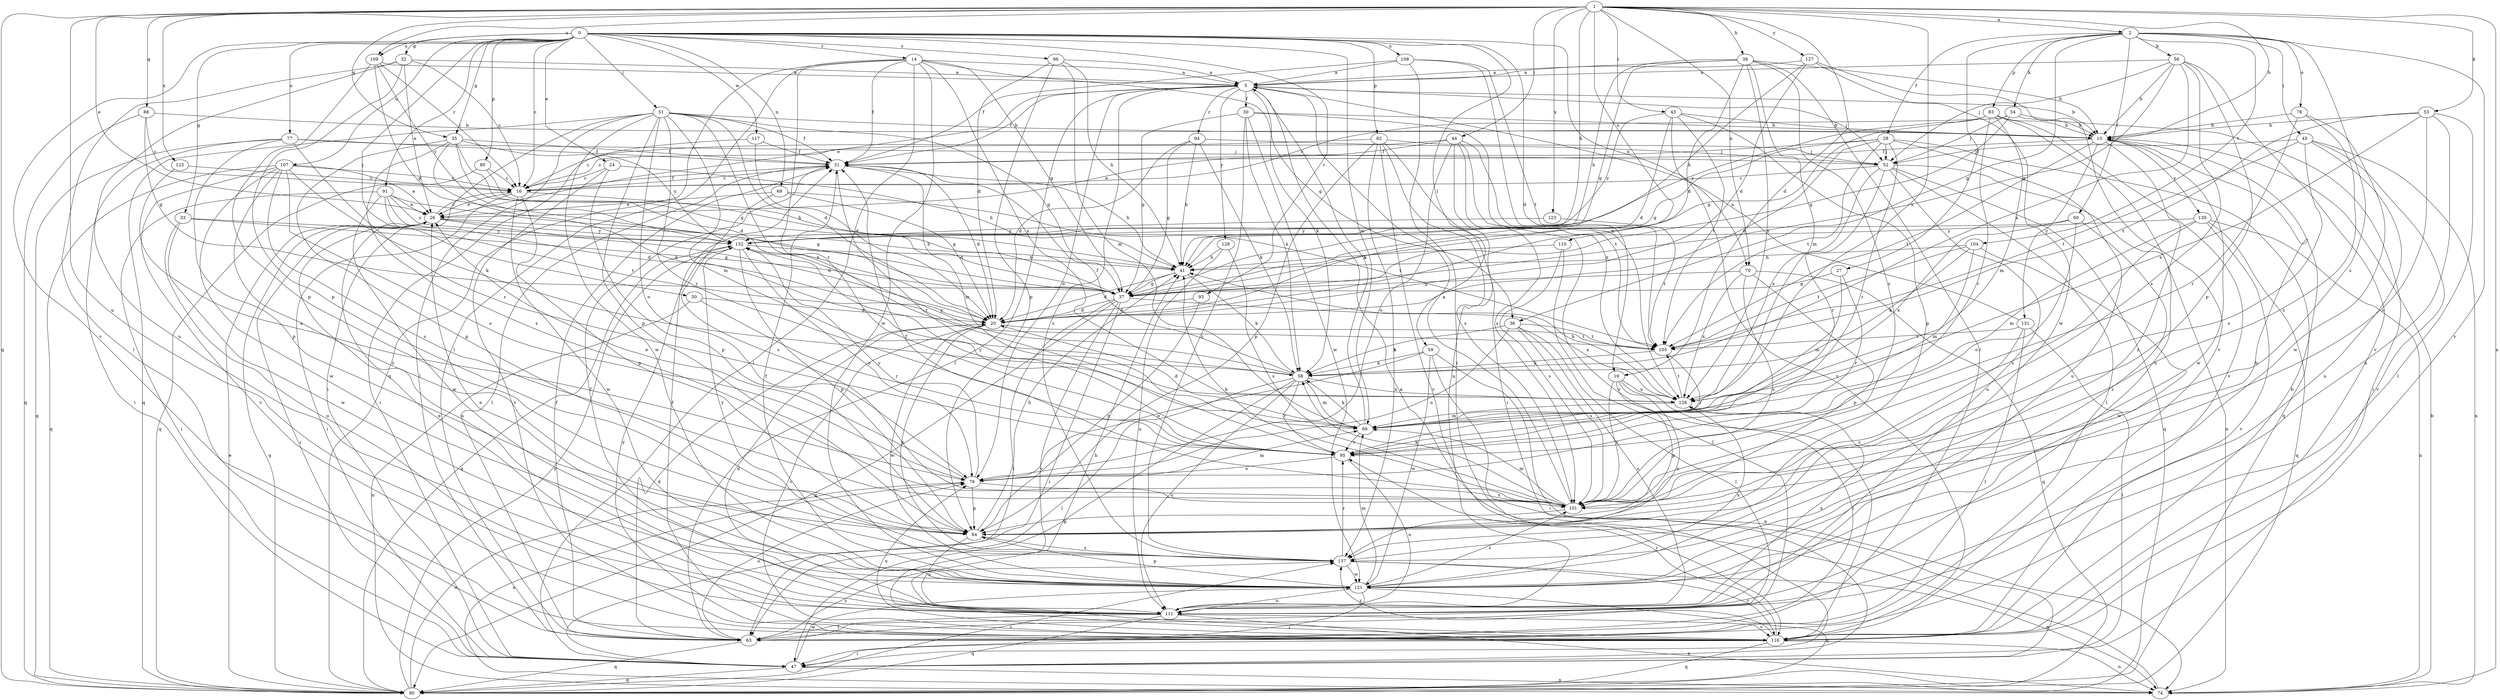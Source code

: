 strict digraph  {
0;
1;
2;
5;
10;
14;
16;
19;
20;
24;
26;
27;
28;
30;
31;
32;
33;
35;
36;
37;
38;
41;
43;
44;
45;
47;
50;
51;
52;
53;
54;
56;
58;
59;
60;
63;
68;
69;
70;
74;
77;
78;
79;
80;
82;
83;
84;
88;
90;
91;
93;
94;
95;
96;
101;
104;
105;
107;
108;
109;
110;
111;
116;
117;
121;
123;
125;
126;
127;
128;
130;
131;
132;
137;
0 -> 14  [label=c];
0 -> 16  [label=c];
0 -> 19  [label=d];
0 -> 24  [label=e];
0 -> 32  [label=g];
0 -> 33  [label=g];
0 -> 35  [label=g];
0 -> 50  [label=j];
0 -> 51  [label=j];
0 -> 59  [label=l];
0 -> 68  [label=m];
0 -> 69  [label=n];
0 -> 70  [label=n];
0 -> 77  [label=o];
0 -> 80  [label=p];
0 -> 82  [label=p];
0 -> 91  [label=r];
0 -> 93  [label=r];
0 -> 96  [label=s];
0 -> 107  [label=u];
0 -> 108  [label=u];
0 -> 109  [label=u];
0 -> 116  [label=v];
0 -> 117  [label=w];
1 -> 2  [label=a];
1 -> 10  [label=b];
1 -> 19  [label=d];
1 -> 26  [label=e];
1 -> 35  [label=g];
1 -> 38  [label=h];
1 -> 41  [label=h];
1 -> 43  [label=i];
1 -> 44  [label=i];
1 -> 53  [label=k];
1 -> 70  [label=n];
1 -> 74  [label=n];
1 -> 88  [label=q];
1 -> 90  [label=q];
1 -> 109  [label=u];
1 -> 110  [label=u];
1 -> 111  [label=u];
1 -> 123  [label=x];
1 -> 125  [label=x];
1 -> 126  [label=x];
1 -> 127  [label=y];
2 -> 27  [label=f];
2 -> 28  [label=f];
2 -> 36  [label=g];
2 -> 45  [label=i];
2 -> 54  [label=k];
2 -> 56  [label=k];
2 -> 60  [label=l];
2 -> 78  [label=o];
2 -> 83  [label=p];
2 -> 101  [label=s];
2 -> 104  [label=t];
2 -> 116  [label=v];
5 -> 10  [label=b];
5 -> 26  [label=e];
5 -> 30  [label=f];
5 -> 31  [label=f];
5 -> 52  [label=j];
5 -> 58  [label=k];
5 -> 63  [label=l];
5 -> 79  [label=o];
5 -> 94  [label=r];
5 -> 128  [label=y];
5 -> 137  [label=z];
10 -> 31  [label=f];
10 -> 105  [label=t];
10 -> 121  [label=w];
10 -> 130  [label=y];
10 -> 131  [label=y];
10 -> 137  [label=z];
14 -> 5  [label=a];
14 -> 31  [label=f];
14 -> 36  [label=g];
14 -> 37  [label=g];
14 -> 47  [label=i];
14 -> 63  [label=l];
14 -> 90  [label=q];
14 -> 95  [label=r];
14 -> 121  [label=w];
14 -> 126  [label=x];
16 -> 26  [label=e];
16 -> 31  [label=f];
16 -> 37  [label=g];
16 -> 47  [label=i];
16 -> 84  [label=p];
16 -> 121  [label=w];
19 -> 63  [label=l];
19 -> 84  [label=p];
19 -> 101  [label=s];
19 -> 126  [label=x];
19 -> 137  [label=z];
20 -> 105  [label=t];
20 -> 116  [label=v];
20 -> 121  [label=w];
20 -> 137  [label=z];
24 -> 16  [label=c];
24 -> 41  [label=h];
24 -> 84  [label=p];
24 -> 116  [label=v];
26 -> 16  [label=c];
26 -> 20  [label=d];
26 -> 41  [label=h];
26 -> 47  [label=i];
26 -> 90  [label=q];
26 -> 111  [label=u];
26 -> 132  [label=y];
27 -> 37  [label=g];
27 -> 68  [label=m];
27 -> 95  [label=r];
28 -> 20  [label=d];
28 -> 26  [label=e];
28 -> 37  [label=g];
28 -> 52  [label=j];
28 -> 90  [label=q];
28 -> 95  [label=r];
28 -> 105  [label=t];
28 -> 111  [label=u];
30 -> 10  [label=b];
30 -> 37  [label=g];
30 -> 58  [label=k];
30 -> 121  [label=w];
30 -> 126  [label=x];
30 -> 137  [label=z];
31 -> 16  [label=c];
31 -> 20  [label=d];
31 -> 41  [label=h];
31 -> 63  [label=l];
31 -> 68  [label=m];
31 -> 95  [label=r];
32 -> 5  [label=a];
32 -> 16  [label=c];
32 -> 26  [label=e];
32 -> 63  [label=l];
32 -> 84  [label=p];
32 -> 111  [label=u];
33 -> 37  [label=g];
33 -> 111  [label=u];
33 -> 121  [label=w];
33 -> 132  [label=y];
35 -> 20  [label=d];
35 -> 31  [label=f];
35 -> 37  [label=g];
35 -> 58  [label=k];
35 -> 84  [label=p];
35 -> 101  [label=s];
35 -> 132  [label=y];
36 -> 58  [label=k];
36 -> 63  [label=l];
36 -> 79  [label=o];
36 -> 101  [label=s];
36 -> 105  [label=t];
36 -> 111  [label=u];
37 -> 20  [label=d];
37 -> 47  [label=i];
37 -> 63  [label=l];
37 -> 90  [label=q];
37 -> 116  [label=v];
37 -> 126  [label=x];
38 -> 5  [label=a];
38 -> 10  [label=b];
38 -> 20  [label=d];
38 -> 37  [label=g];
38 -> 41  [label=h];
38 -> 63  [label=l];
38 -> 68  [label=m];
38 -> 101  [label=s];
38 -> 126  [label=x];
41 -> 20  [label=d];
41 -> 37  [label=g];
41 -> 58  [label=k];
43 -> 10  [label=b];
43 -> 20  [label=d];
43 -> 84  [label=p];
43 -> 105  [label=t];
43 -> 116  [label=v];
43 -> 132  [label=y];
44 -> 16  [label=c];
44 -> 31  [label=f];
44 -> 79  [label=o];
44 -> 101  [label=s];
44 -> 105  [label=t];
44 -> 111  [label=u];
44 -> 116  [label=v];
45 -> 52  [label=j];
45 -> 74  [label=n];
45 -> 101  [label=s];
45 -> 105  [label=t];
45 -> 111  [label=u];
45 -> 116  [label=v];
47 -> 74  [label=n];
47 -> 90  [label=q];
47 -> 121  [label=w];
50 -> 20  [label=d];
50 -> 74  [label=n];
50 -> 95  [label=r];
51 -> 10  [label=b];
51 -> 20  [label=d];
51 -> 31  [label=f];
51 -> 37  [label=g];
51 -> 47  [label=i];
51 -> 63  [label=l];
51 -> 68  [label=m];
51 -> 79  [label=o];
51 -> 84  [label=p];
51 -> 90  [label=q];
51 -> 95  [label=r];
51 -> 121  [label=w];
51 -> 126  [label=x];
52 -> 16  [label=c];
52 -> 63  [label=l];
52 -> 74  [label=n];
52 -> 90  [label=q];
52 -> 95  [label=r];
52 -> 111  [label=u];
52 -> 126  [label=x];
53 -> 10  [label=b];
53 -> 63  [label=l];
53 -> 101  [label=s];
53 -> 105  [label=t];
53 -> 111  [label=u];
53 -> 126  [label=x];
54 -> 10  [label=b];
54 -> 16  [label=c];
54 -> 37  [label=g];
54 -> 47  [label=i];
54 -> 52  [label=j];
56 -> 5  [label=a];
56 -> 10  [label=b];
56 -> 37  [label=g];
56 -> 52  [label=j];
56 -> 58  [label=k];
56 -> 84  [label=p];
56 -> 101  [label=s];
56 -> 116  [label=v];
58 -> 31  [label=f];
58 -> 47  [label=i];
58 -> 63  [label=l];
58 -> 68  [label=m];
58 -> 95  [label=r];
58 -> 111  [label=u];
58 -> 126  [label=x];
58 -> 132  [label=y];
59 -> 47  [label=i];
59 -> 58  [label=k];
59 -> 74  [label=n];
59 -> 79  [label=o];
59 -> 121  [label=w];
60 -> 79  [label=o];
60 -> 126  [label=x];
60 -> 132  [label=y];
60 -> 137  [label=z];
63 -> 20  [label=d];
63 -> 31  [label=f];
63 -> 79  [label=o];
63 -> 90  [label=q];
63 -> 137  [label=z];
68 -> 5  [label=a];
68 -> 20  [label=d];
68 -> 58  [label=k];
68 -> 95  [label=r];
69 -> 20  [label=d];
69 -> 26  [label=e];
69 -> 101  [label=s];
69 -> 105  [label=t];
70 -> 37  [label=g];
70 -> 84  [label=p];
70 -> 90  [label=q];
70 -> 101  [label=s];
70 -> 126  [label=x];
74 -> 5  [label=a];
74 -> 10  [label=b];
74 -> 79  [label=o];
77 -> 31  [label=f];
77 -> 47  [label=i];
77 -> 52  [label=j];
77 -> 84  [label=p];
77 -> 90  [label=q];
77 -> 95  [label=r];
78 -> 10  [label=b];
78 -> 95  [label=r];
78 -> 101  [label=s];
78 -> 121  [label=w];
79 -> 26  [label=e];
79 -> 68  [label=m];
79 -> 84  [label=p];
79 -> 101  [label=s];
79 -> 132  [label=y];
80 -> 16  [label=c];
80 -> 41  [label=h];
80 -> 90  [label=q];
82 -> 16  [label=c];
82 -> 47  [label=i];
82 -> 52  [label=j];
82 -> 84  [label=p];
82 -> 101  [label=s];
82 -> 116  [label=v];
82 -> 137  [label=z];
83 -> 10  [label=b];
83 -> 37  [label=g];
83 -> 68  [label=m];
83 -> 95  [label=r];
83 -> 111  [label=u];
83 -> 116  [label=v];
83 -> 132  [label=y];
84 -> 41  [label=h];
84 -> 111  [label=u];
84 -> 137  [label=z];
88 -> 10  [label=b];
88 -> 16  [label=c];
88 -> 37  [label=g];
88 -> 90  [label=q];
90 -> 26  [label=e];
90 -> 79  [label=o];
90 -> 132  [label=y];
90 -> 137  [label=z];
91 -> 20  [label=d];
91 -> 26  [label=e];
91 -> 37  [label=g];
91 -> 47  [label=i];
91 -> 105  [label=t];
91 -> 121  [label=w];
91 -> 132  [label=y];
93 -> 20  [label=d];
93 -> 84  [label=p];
94 -> 20  [label=d];
94 -> 37  [label=g];
94 -> 41  [label=h];
94 -> 52  [label=j];
94 -> 58  [label=k];
95 -> 79  [label=o];
95 -> 111  [label=u];
95 -> 132  [label=y];
96 -> 5  [label=a];
96 -> 20  [label=d];
96 -> 41  [label=h];
96 -> 68  [label=m];
96 -> 84  [label=p];
101 -> 5  [label=a];
101 -> 31  [label=f];
101 -> 41  [label=h];
101 -> 58  [label=k];
101 -> 68  [label=m];
101 -> 84  [label=p];
104 -> 41  [label=h];
104 -> 58  [label=k];
104 -> 68  [label=m];
104 -> 105  [label=t];
104 -> 121  [label=w];
105 -> 58  [label=k];
105 -> 95  [label=r];
107 -> 16  [label=c];
107 -> 26  [label=e];
107 -> 58  [label=k];
107 -> 79  [label=o];
107 -> 90  [label=q];
107 -> 101  [label=s];
107 -> 116  [label=v];
107 -> 121  [label=w];
107 -> 137  [label=z];
108 -> 5  [label=a];
108 -> 31  [label=f];
108 -> 47  [label=i];
108 -> 105  [label=t];
108 -> 126  [label=x];
109 -> 5  [label=a];
109 -> 16  [label=c];
109 -> 37  [label=g];
109 -> 84  [label=p];
109 -> 132  [label=y];
110 -> 41  [label=h];
110 -> 63  [label=l];
110 -> 101  [label=s];
111 -> 20  [label=d];
111 -> 26  [label=e];
111 -> 31  [label=f];
111 -> 63  [label=l];
111 -> 74  [label=n];
111 -> 90  [label=q];
111 -> 116  [label=v];
111 -> 126  [label=x];
116 -> 10  [label=b];
116 -> 31  [label=f];
116 -> 41  [label=h];
116 -> 47  [label=i];
116 -> 74  [label=n];
116 -> 79  [label=o];
116 -> 90  [label=q];
116 -> 95  [label=r];
116 -> 132  [label=y];
116 -> 137  [label=z];
117 -> 20  [label=d];
117 -> 31  [label=f];
117 -> 47  [label=i];
121 -> 10  [label=b];
121 -> 26  [label=e];
121 -> 31  [label=f];
121 -> 47  [label=i];
121 -> 68  [label=m];
121 -> 84  [label=p];
121 -> 90  [label=q];
121 -> 101  [label=s];
121 -> 111  [label=u];
121 -> 126  [label=x];
123 -> 105  [label=t];
123 -> 132  [label=y];
125 -> 16  [label=c];
125 -> 79  [label=o];
126 -> 41  [label=h];
126 -> 68  [label=m];
126 -> 105  [label=t];
127 -> 5  [label=a];
127 -> 20  [label=d];
127 -> 41  [label=h];
127 -> 116  [label=v];
127 -> 121  [label=w];
128 -> 41  [label=h];
128 -> 101  [label=s];
128 -> 111  [label=u];
130 -> 68  [label=m];
130 -> 74  [label=n];
130 -> 90  [label=q];
130 -> 101  [label=s];
130 -> 116  [label=v];
130 -> 132  [label=y];
131 -> 5  [label=a];
131 -> 47  [label=i];
131 -> 63  [label=l];
131 -> 105  [label=t];
131 -> 137  [label=z];
132 -> 41  [label=h];
132 -> 79  [label=o];
132 -> 84  [label=p];
132 -> 90  [label=q];
137 -> 74  [label=n];
137 -> 95  [label=r];
137 -> 116  [label=v];
137 -> 121  [label=w];
137 -> 132  [label=y];
}
